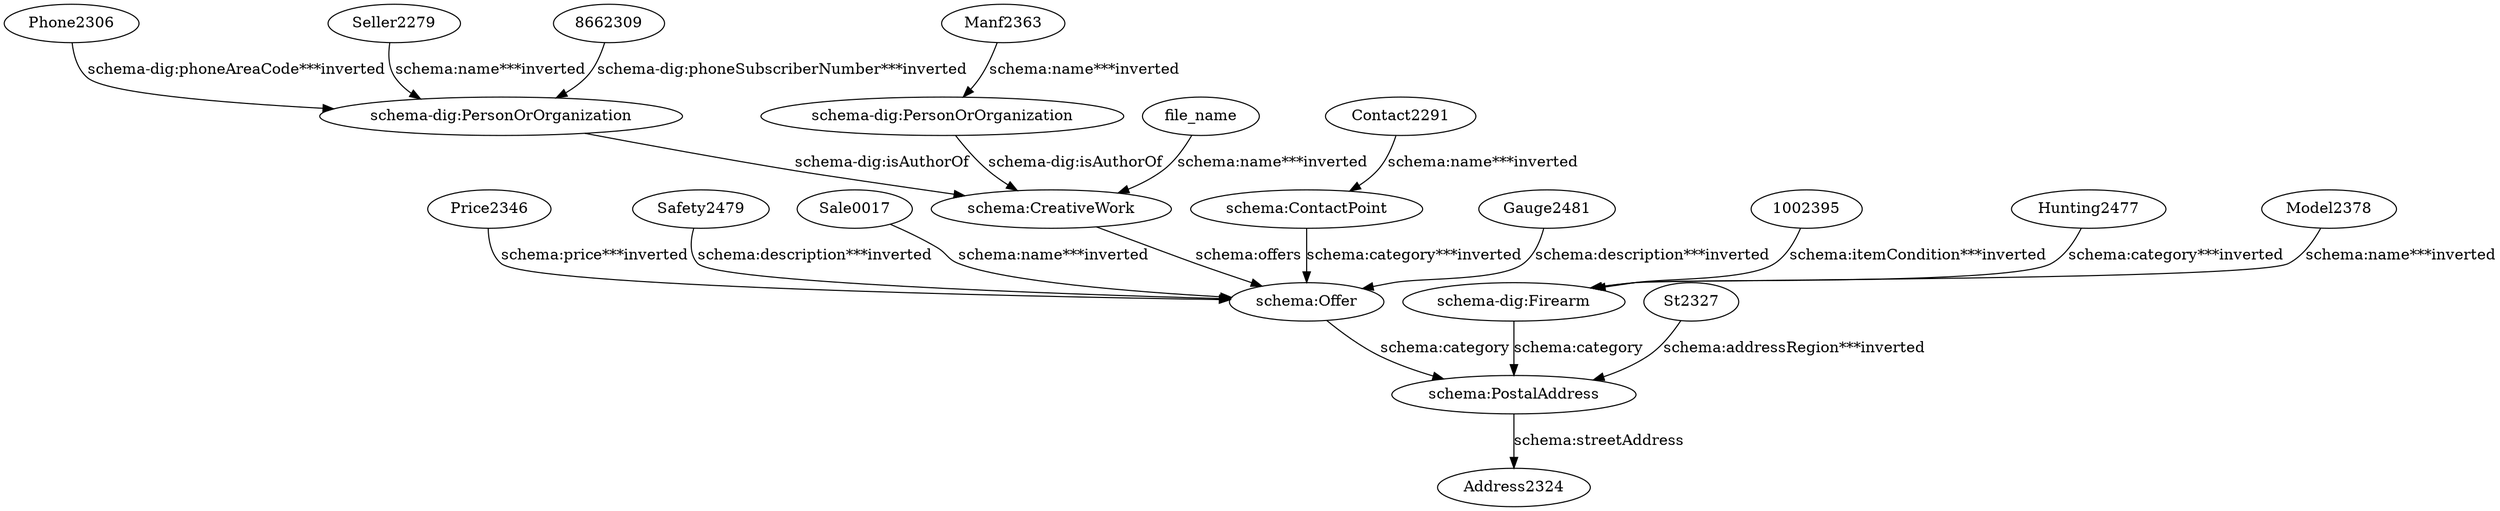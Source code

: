 digraph {
  "1002395" [type=attribute_name,label="1002395"]
  "8662309" [type=attribute_name,label="8662309"]
  "schema-dig:Firearm1" [type=class_uri,label="schema-dig:Firearm"]
  "schema-dig:PersonOrOrganization1" [type=class_uri,label="schema-dig:PersonOrOrganization"]
  Contact2291 [type=attribute_name,label=Contact2291]
  "schema:ContactPoint1" [type=class_uri,label="schema:ContactPoint"]
  Gauge2481 [type=attribute_name,label=Gauge2481]
  "schema:Offer1" [type=class_uri,label="schema:Offer"]
  Hunting2477 [type=attribute_name,label=Hunting2477]
  Manf2363 [type=attribute_name,label=Manf2363]
  "schema-dig:PersonOrOrganization2" [type=class_uri,label="schema-dig:PersonOrOrganization"]
  Model2378 [type=attribute_name,label=Model2378]
  Phone2306 [type=attribute_name,label=Phone2306]
  Price2346 [type=attribute_name,label=Price2346]
  Safety2479 [type=attribute_name,label=Safety2479]
  Sale0017 [type=attribute_name,label=Sale0017]
  Seller2279 [type=attribute_name,label=Seller2279]
  St2327 [type=attribute_name,label=St2327]
  "schema:PostalAddress1" [type=class_uri,label="schema:PostalAddress"]
  file_name [type=attribute_name,label=file_name]
  "schema:CreativeWork1" [type=class_uri,label="schema:CreativeWork"]
  Address2324 [type=attribute_name,label=Address2324]
  "1002395" -> "schema-dig:Firearm1" [type=st_property_uri,label="schema:itemCondition***inverted",weight=1]
  "8662309" -> "schema-dig:PersonOrOrganization1" [type=st_property_uri,label="schema-dig:phoneSubscriberNumber***inverted",weight=1]
  Contact2291 -> "schema:ContactPoint1" [type=st_property_uri,label="schema:name***inverted",weight=1]
  Gauge2481 -> "schema:Offer1" [type=st_property_uri,label="schema:description***inverted",weight=1]
  Hunting2477 -> "schema-dig:Firearm1" [type=st_property_uri,label="schema:category***inverted",weight=1]
  Manf2363 -> "schema-dig:PersonOrOrganization2" [type=st_property_uri,label="schema:name***inverted",weight=1]
  Model2378 -> "schema-dig:Firearm1" [type=st_property_uri,label="schema:name***inverted",weight=1]
  Phone2306 -> "schema-dig:PersonOrOrganization1" [type=st_property_uri,label="schema-dig:phoneAreaCode***inverted",weight=1]
  Price2346 -> "schema:Offer1" [type=st_property_uri,label="schema:price***inverted",weight=1]
  Safety2479 -> "schema:Offer1" [type=st_property_uri,label="schema:description***inverted",weight=1]
  Sale0017 -> "schema:Offer1" [type=st_property_uri,label="schema:name***inverted",weight=1]
  Seller2279 -> "schema-dig:PersonOrOrganization1" [type=st_property_uri,label="schema:name***inverted",weight=1]
  St2327 -> "schema:PostalAddress1" [type=st_property_uri,label="schema:addressRegion***inverted",weight=1]
  file_name -> "schema:CreativeWork1" [type=st_property_uri,label="schema:name***inverted",weight=1]
  "schema-dig:Firearm1" -> "schema:PostalAddress1" [label="schema:category",type=inherited,weight=4]
  "schema-dig:PersonOrOrganization1" -> "schema:CreativeWork1" [label="schema-dig:isAuthorOf",type=direct_property_uri,weight=1]
  "schema-dig:PersonOrOrganization2" -> "schema:CreativeWork1" [label="schema-dig:isAuthorOf",type=direct_property_uri,weight=1]
  "schema:ContactPoint1" -> "schema:Offer1" [type=inherited,label="schema:category***inverted",weight=4]
  "schema:CreativeWork1" -> "schema:Offer1" [label="schema:offers",type=direct_property_uri,weight=1]
  "schema:Offer1" -> "schema:PostalAddress1" [label="schema:category",type=inherited,weight=4]
  "schema:PostalAddress1" -> Address2324 [label="schema:streetAddress",type=st_property_uri]
}
